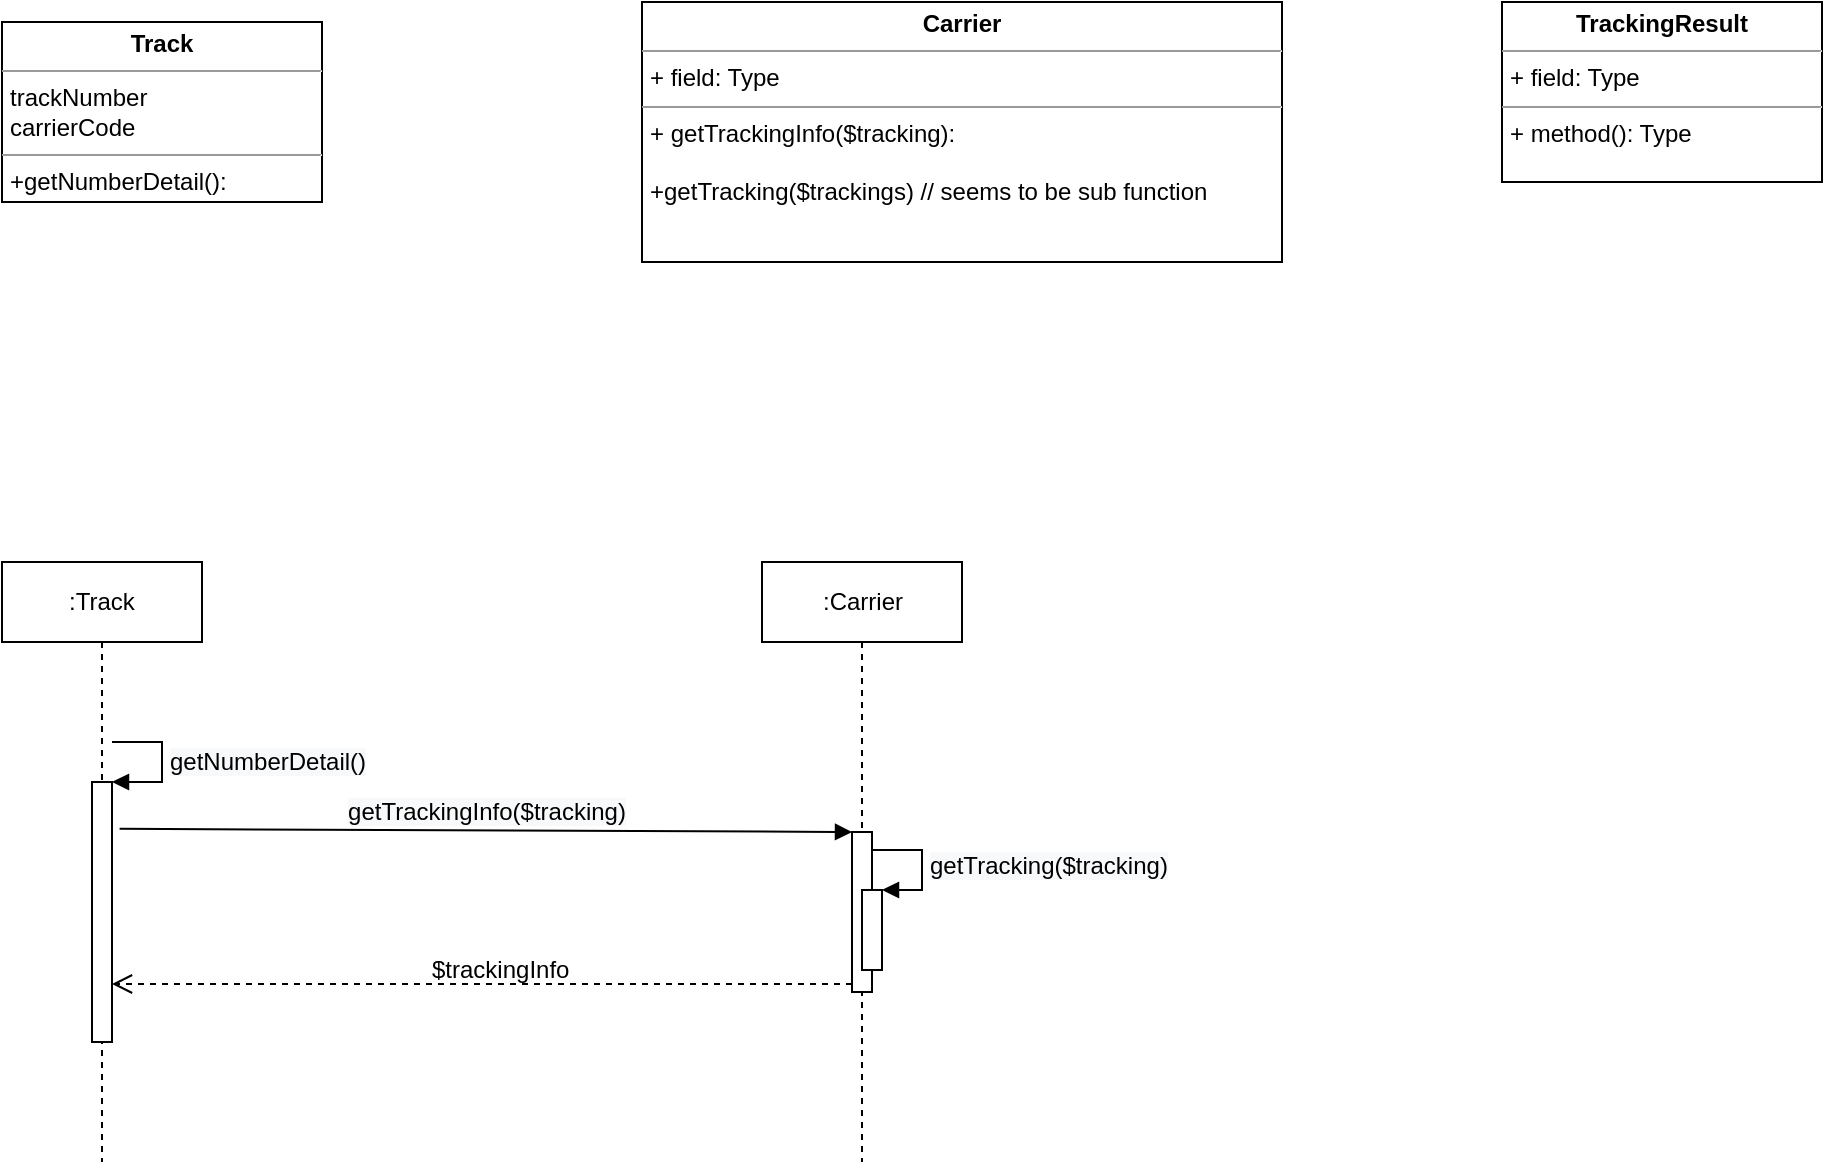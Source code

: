 <mxfile version="12.2.6" type="github" pages="1">
  <diagram id="xiv5lZ6EZYsMXEVcd5HM" name="Page-1">
    <mxGraphModel dx="1024" dy="566" grid="1" gridSize="10" guides="1" tooltips="1" connect="1" arrows="1" fold="1" page="1" pageScale="1" pageWidth="827" pageHeight="1169" math="0" shadow="0">
      <root>
        <mxCell id="0"/>
        <mxCell id="1" parent="0"/>
        <mxCell id="8lTFXND6N3UuoEIL1XuC-1" value="&lt;p style=&quot;margin: 0px ; margin-top: 4px ; text-align: center&quot;&gt;&lt;b&gt;Track&lt;/b&gt;&lt;/p&gt;&lt;hr size=&quot;1&quot;&gt;&lt;p style=&quot;margin: 0px ; margin-left: 4px&quot;&gt;trackNumber&lt;/p&gt;&lt;p style=&quot;margin: 0px ; margin-left: 4px&quot;&gt;carrierCode&lt;/p&gt;&lt;hr size=&quot;1&quot;&gt;&lt;p style=&quot;margin: 0px ; margin-left: 4px&quot;&gt;&lt;span&gt;+getNumberDetail():&lt;/span&gt;&lt;/p&gt;" style="verticalAlign=top;align=left;overflow=fill;fontSize=12;fontFamily=Helvetica;html=1;" vertex="1" parent="1">
          <mxGeometry x="120" y="110" width="160" height="90" as="geometry"/>
        </mxCell>
        <mxCell id="8lTFXND6N3UuoEIL1XuC-2" value="&lt;p style=&quot;margin: 0px ; margin-top: 4px ; text-align: center&quot;&gt;&lt;b&gt;Carrier&lt;/b&gt;&lt;/p&gt;&lt;hr size=&quot;1&quot;&gt;&lt;p style=&quot;margin: 0px ; margin-left: 4px&quot;&gt;+ field: Type&lt;/p&gt;&lt;hr size=&quot;1&quot;&gt;&lt;p style=&quot;margin: 0px ; margin-left: 4px&quot;&gt;+ getTrackingInfo($tracking):&lt;/p&gt;&lt;p style=&quot;margin: 0px ; margin-left: 4px&quot;&gt;&lt;br&gt;&lt;/p&gt;&lt;p style=&quot;margin: 0px ; margin-left: 4px&quot;&gt;+getTracking($trackings) // seems to be sub function&lt;/p&gt;" style="verticalAlign=top;align=left;overflow=fill;fontSize=12;fontFamily=Helvetica;html=1;" vertex="1" parent="1">
          <mxGeometry x="440" y="100" width="320" height="130" as="geometry"/>
        </mxCell>
        <mxCell id="8lTFXND6N3UuoEIL1XuC-3" value=":Track" style="shape=umlLifeline;perimeter=lifelinePerimeter;whiteSpace=wrap;html=1;container=1;collapsible=0;recursiveResize=0;outlineConnect=0;" vertex="1" parent="1">
          <mxGeometry x="120" y="380" width="100" height="300" as="geometry"/>
        </mxCell>
        <mxCell id="8lTFXND6N3UuoEIL1XuC-5" value="" style="html=1;points=[];perimeter=orthogonalPerimeter;" vertex="1" parent="8lTFXND6N3UuoEIL1XuC-3">
          <mxGeometry x="45" y="110" width="10" height="130" as="geometry"/>
        </mxCell>
        <mxCell id="8lTFXND6N3UuoEIL1XuC-6" value="&lt;span style=&quot;font-size: 12px ; background-color: rgb(248 , 249 , 250)&quot;&gt;getNumberDetail()&lt;/span&gt;" style="edgeStyle=orthogonalEdgeStyle;html=1;align=left;spacingLeft=2;endArrow=block;rounded=0;entryX=1;entryY=0;" edge="1" target="8lTFXND6N3UuoEIL1XuC-5" parent="8lTFXND6N3UuoEIL1XuC-3">
          <mxGeometry relative="1" as="geometry">
            <mxPoint x="55" y="90" as="sourcePoint"/>
            <Array as="points">
              <mxPoint x="80" y="90"/>
            </Array>
          </mxGeometry>
        </mxCell>
        <mxCell id="8lTFXND6N3UuoEIL1XuC-4" value=":Carrier" style="html=1;points=[];perimeter=orthogonalPerimeter;shape=umlLifeline;participant=label;fontFamily=Helvetica;fontSize=12;fontColor=#000000;align=center;strokeColor=#000000;fillColor=#ffffff;recursiveResize=0;container=1;collapsible=0;" vertex="1" parent="1">
          <mxGeometry x="500" y="380" width="100" height="300" as="geometry"/>
        </mxCell>
        <mxCell id="8lTFXND6N3UuoEIL1XuC-7" value="" style="html=1;points=[];perimeter=orthogonalPerimeter;" vertex="1" parent="8lTFXND6N3UuoEIL1XuC-4">
          <mxGeometry x="45" y="135" width="10" height="80" as="geometry"/>
        </mxCell>
        <mxCell id="8lTFXND6N3UuoEIL1XuC-8" value="&lt;span style=&quot;font-size: 12px ; text-align: left ; background-color: rgb(248 , 249 , 250)&quot;&gt;getTrackingInfo($&lt;/span&gt;&lt;span style=&quot;font-size: 12px ; text-align: left ; background-color: rgb(248 , 249 , 250)&quot;&gt;tracking&lt;/span&gt;&lt;span style=&quot;font-size: 12px ; text-align: left ; background-color: rgb(248 , 249 , 250)&quot;&gt;)&lt;/span&gt;" style="html=1;verticalAlign=bottom;endArrow=block;entryX=0;entryY=0;exitX=1.38;exitY=0.18;exitDx=0;exitDy=0;exitPerimeter=0;" edge="1" target="8lTFXND6N3UuoEIL1XuC-7" parent="1" source="8lTFXND6N3UuoEIL1XuC-5">
          <mxGeometry relative="1" as="geometry">
            <mxPoint x="480" y="520" as="sourcePoint"/>
          </mxGeometry>
        </mxCell>
        <mxCell id="8lTFXND6N3UuoEIL1XuC-9" value="" style="html=1;verticalAlign=bottom;endArrow=open;dashed=1;endSize=8;exitX=0;exitY=0.95;" edge="1" source="8lTFXND6N3UuoEIL1XuC-7" parent="1" target="8lTFXND6N3UuoEIL1XuC-5">
          <mxGeometry relative="1" as="geometry">
            <mxPoint x="480" y="596" as="targetPoint"/>
          </mxGeometry>
        </mxCell>
        <mxCell id="8lTFXND6N3UuoEIL1XuC-10" value="$trackingInfo&lt;br&gt;" style="text;html=1;resizable=0;points=[];autosize=1;align=left;verticalAlign=top;spacingTop=-4;" vertex="1" parent="1">
          <mxGeometry x="333" y="574" width="80" height="20" as="geometry"/>
        </mxCell>
        <mxCell id="8lTFXND6N3UuoEIL1XuC-11" value="" style="html=1;points=[];perimeter=orthogonalPerimeter;" vertex="1" parent="1">
          <mxGeometry x="550" y="544" width="10" height="40" as="geometry"/>
        </mxCell>
        <mxCell id="8lTFXND6N3UuoEIL1XuC-12" value="&lt;span style=&quot;font-size: 12px ; background-color: rgb(248 , 249 , 250)&quot;&gt;getTracking($tracking)&lt;/span&gt;" style="edgeStyle=orthogonalEdgeStyle;html=1;align=left;spacingLeft=2;endArrow=block;rounded=0;entryX=1;entryY=0;" edge="1" target="8lTFXND6N3UuoEIL1XuC-11" parent="1">
          <mxGeometry relative="1" as="geometry">
            <mxPoint x="555" y="524" as="sourcePoint"/>
            <Array as="points">
              <mxPoint x="580" y="524"/>
            </Array>
          </mxGeometry>
        </mxCell>
        <mxCell id="8lTFXND6N3UuoEIL1XuC-13" value="&lt;p style=&quot;margin: 0px ; margin-top: 4px ; text-align: center&quot;&gt;&lt;b&gt;TrackingResult&lt;/b&gt;&lt;/p&gt;&lt;hr size=&quot;1&quot;&gt;&lt;p style=&quot;margin: 0px ; margin-left: 4px&quot;&gt;+ field: Type&lt;/p&gt;&lt;hr size=&quot;1&quot;&gt;&lt;p style=&quot;margin: 0px ; margin-left: 4px&quot;&gt;+ method(): Type&lt;/p&gt;" style="verticalAlign=top;align=left;overflow=fill;fontSize=12;fontFamily=Helvetica;html=1;" vertex="1" parent="1">
          <mxGeometry x="870" y="100" width="160" height="90" as="geometry"/>
        </mxCell>
      </root>
    </mxGraphModel>
  </diagram>
</mxfile>
